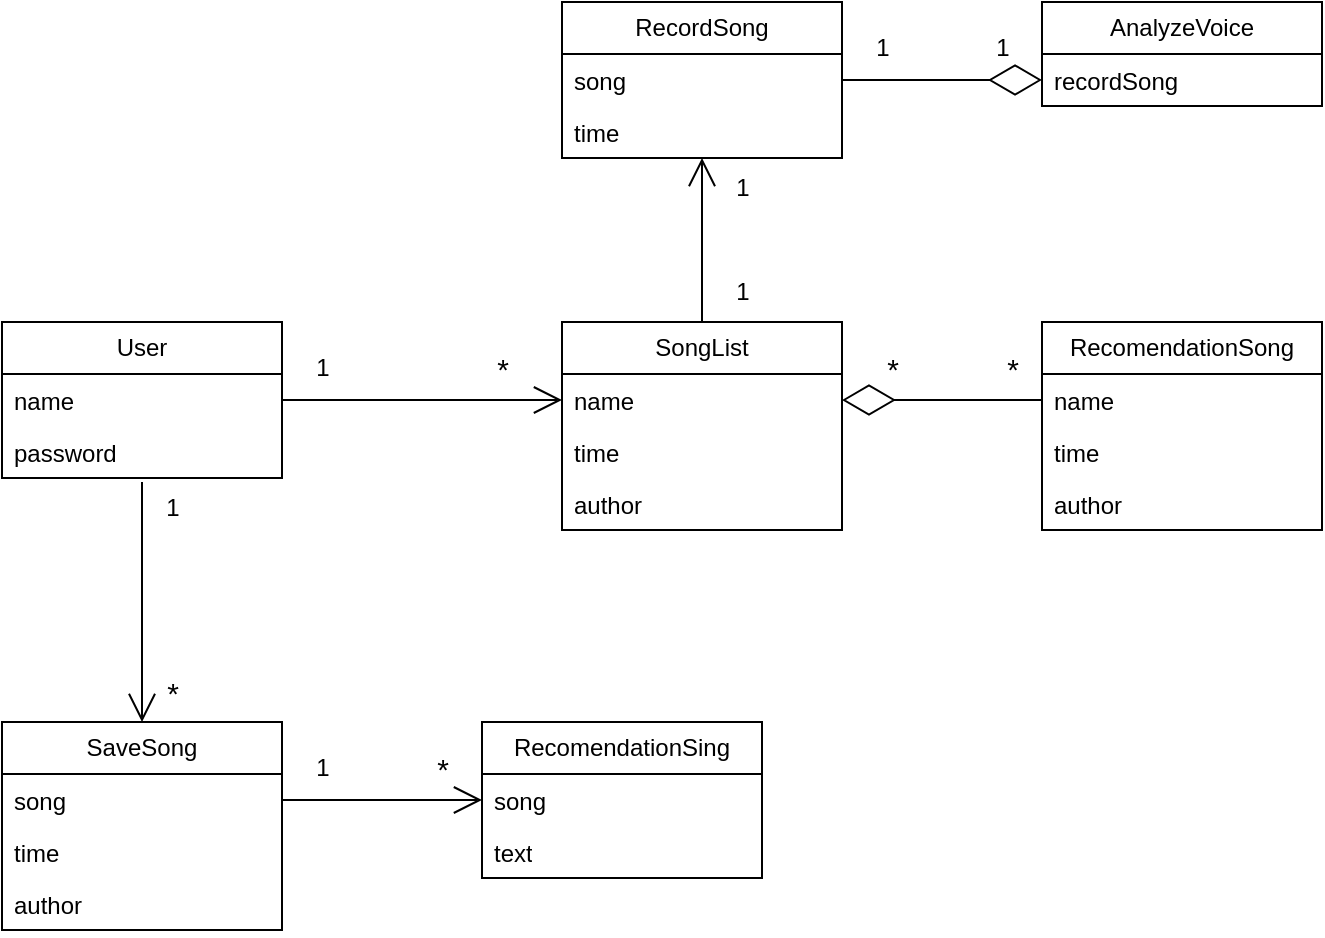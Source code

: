 <mxfile version="22.0.8" type="device">
  <diagram id="C5RBs43oDa-KdzZeNtuy" name="Page-1">
    <mxGraphModel dx="1195" dy="637" grid="1" gridSize="10" guides="1" tooltips="1" connect="1" arrows="1" fold="1" page="1" pageScale="1" pageWidth="827" pageHeight="1169" math="0" shadow="0">
      <root>
        <mxCell id="WIyWlLk6GJQsqaUBKTNV-0" />
        <mxCell id="WIyWlLk6GJQsqaUBKTNV-1" parent="WIyWlLk6GJQsqaUBKTNV-0" />
        <mxCell id="kTgmrr3Q-D8euTreQLD7-2" value="User" style="swimlane;fontStyle=0;childLayout=stackLayout;horizontal=1;startSize=26;fillColor=none;horizontalStack=0;resizeParent=1;resizeParentMax=0;resizeLast=0;collapsible=1;marginBottom=0;whiteSpace=wrap;html=1;" vertex="1" parent="WIyWlLk6GJQsqaUBKTNV-1">
          <mxGeometry x="120" y="200" width="140" height="78" as="geometry" />
        </mxCell>
        <mxCell id="kTgmrr3Q-D8euTreQLD7-3" value="name" style="text;strokeColor=none;fillColor=none;align=left;verticalAlign=top;spacingLeft=4;spacingRight=4;overflow=hidden;rotatable=0;points=[[0,0.5],[1,0.5]];portConstraint=eastwest;whiteSpace=wrap;html=1;" vertex="1" parent="kTgmrr3Q-D8euTreQLD7-2">
          <mxGeometry y="26" width="140" height="26" as="geometry" />
        </mxCell>
        <mxCell id="kTgmrr3Q-D8euTreQLD7-4" value="password" style="text;strokeColor=none;fillColor=none;align=left;verticalAlign=top;spacingLeft=4;spacingRight=4;overflow=hidden;rotatable=0;points=[[0,0.5],[1,0.5]];portConstraint=eastwest;whiteSpace=wrap;html=1;" vertex="1" parent="kTgmrr3Q-D8euTreQLD7-2">
          <mxGeometry y="52" width="140" height="26" as="geometry" />
        </mxCell>
        <mxCell id="kTgmrr3Q-D8euTreQLD7-6" value="SongList" style="swimlane;fontStyle=0;childLayout=stackLayout;horizontal=1;startSize=26;fillColor=none;horizontalStack=0;resizeParent=1;resizeParentMax=0;resizeLast=0;collapsible=1;marginBottom=0;whiteSpace=wrap;html=1;" vertex="1" parent="WIyWlLk6GJQsqaUBKTNV-1">
          <mxGeometry x="400" y="200" width="140" height="104" as="geometry" />
        </mxCell>
        <mxCell id="kTgmrr3Q-D8euTreQLD7-7" value="name" style="text;strokeColor=none;fillColor=none;align=left;verticalAlign=top;spacingLeft=4;spacingRight=4;overflow=hidden;rotatable=0;points=[[0,0.5],[1,0.5]];portConstraint=eastwest;whiteSpace=wrap;html=1;" vertex="1" parent="kTgmrr3Q-D8euTreQLD7-6">
          <mxGeometry y="26" width="140" height="26" as="geometry" />
        </mxCell>
        <mxCell id="kTgmrr3Q-D8euTreQLD7-8" value="time" style="text;strokeColor=none;fillColor=none;align=left;verticalAlign=top;spacingLeft=4;spacingRight=4;overflow=hidden;rotatable=0;points=[[0,0.5],[1,0.5]];portConstraint=eastwest;whiteSpace=wrap;html=1;" vertex="1" parent="kTgmrr3Q-D8euTreQLD7-6">
          <mxGeometry y="52" width="140" height="26" as="geometry" />
        </mxCell>
        <mxCell id="kTgmrr3Q-D8euTreQLD7-9" value="author" style="text;strokeColor=none;fillColor=none;align=left;verticalAlign=top;spacingLeft=4;spacingRight=4;overflow=hidden;rotatable=0;points=[[0,0.5],[1,0.5]];portConstraint=eastwest;whiteSpace=wrap;html=1;" vertex="1" parent="kTgmrr3Q-D8euTreQLD7-6">
          <mxGeometry y="78" width="140" height="26" as="geometry" />
        </mxCell>
        <mxCell id="kTgmrr3Q-D8euTreQLD7-14" value="" style="endArrow=open;endFill=1;endSize=12;html=1;rounded=0;exitX=1;exitY=0.5;exitDx=0;exitDy=0;entryX=0;entryY=0.5;entryDx=0;entryDy=0;" edge="1" parent="WIyWlLk6GJQsqaUBKTNV-1" source="kTgmrr3Q-D8euTreQLD7-3" target="kTgmrr3Q-D8euTreQLD7-7">
          <mxGeometry width="160" relative="1" as="geometry">
            <mxPoint x="320" y="370" as="sourcePoint" />
            <mxPoint x="480" y="370" as="targetPoint" />
          </mxGeometry>
        </mxCell>
        <mxCell id="kTgmrr3Q-D8euTreQLD7-15" value="1" style="text;html=1;align=center;verticalAlign=middle;resizable=0;points=[];autosize=1;strokeColor=none;fillColor=none;" vertex="1" parent="WIyWlLk6GJQsqaUBKTNV-1">
          <mxGeometry x="265" y="208" width="30" height="30" as="geometry" />
        </mxCell>
        <mxCell id="kTgmrr3Q-D8euTreQLD7-16" value="&lt;font style=&quot;font-size: 15px;&quot;&gt;*&lt;/font&gt;" style="text;html=1;align=center;verticalAlign=middle;resizable=0;points=[];autosize=1;strokeColor=none;fillColor=none;" vertex="1" parent="WIyWlLk6GJQsqaUBKTNV-1">
          <mxGeometry x="355" y="208" width="30" height="30" as="geometry" />
        </mxCell>
        <mxCell id="kTgmrr3Q-D8euTreQLD7-17" value="SaveSong" style="swimlane;fontStyle=0;childLayout=stackLayout;horizontal=1;startSize=26;fillColor=none;horizontalStack=0;resizeParent=1;resizeParentMax=0;resizeLast=0;collapsible=1;marginBottom=0;whiteSpace=wrap;html=1;" vertex="1" parent="WIyWlLk6GJQsqaUBKTNV-1">
          <mxGeometry x="120" y="400" width="140" height="104" as="geometry" />
        </mxCell>
        <mxCell id="kTgmrr3Q-D8euTreQLD7-18" value="song" style="text;strokeColor=none;fillColor=none;align=left;verticalAlign=top;spacingLeft=4;spacingRight=4;overflow=hidden;rotatable=0;points=[[0,0.5],[1,0.5]];portConstraint=eastwest;whiteSpace=wrap;html=1;" vertex="1" parent="kTgmrr3Q-D8euTreQLD7-17">
          <mxGeometry y="26" width="140" height="26" as="geometry" />
        </mxCell>
        <mxCell id="kTgmrr3Q-D8euTreQLD7-19" value="time" style="text;strokeColor=none;fillColor=none;align=left;verticalAlign=top;spacingLeft=4;spacingRight=4;overflow=hidden;rotatable=0;points=[[0,0.5],[1,0.5]];portConstraint=eastwest;whiteSpace=wrap;html=1;" vertex="1" parent="kTgmrr3Q-D8euTreQLD7-17">
          <mxGeometry y="52" width="140" height="26" as="geometry" />
        </mxCell>
        <mxCell id="kTgmrr3Q-D8euTreQLD7-20" value="author" style="text;strokeColor=none;fillColor=none;align=left;verticalAlign=top;spacingLeft=4;spacingRight=4;overflow=hidden;rotatable=0;points=[[0,0.5],[1,0.5]];portConstraint=eastwest;whiteSpace=wrap;html=1;" vertex="1" parent="kTgmrr3Q-D8euTreQLD7-17">
          <mxGeometry y="78" width="140" height="26" as="geometry" />
        </mxCell>
        <mxCell id="kTgmrr3Q-D8euTreQLD7-21" value="" style="endArrow=open;endFill=1;endSize=12;html=1;rounded=0;entryX=0.5;entryY=0;entryDx=0;entryDy=0;" edge="1" parent="WIyWlLk6GJQsqaUBKTNV-1" target="kTgmrr3Q-D8euTreQLD7-17">
          <mxGeometry width="160" relative="1" as="geometry">
            <mxPoint x="190" y="280" as="sourcePoint" />
            <mxPoint x="480" y="370" as="targetPoint" />
          </mxGeometry>
        </mxCell>
        <mxCell id="kTgmrr3Q-D8euTreQLD7-22" value="1" style="text;html=1;align=center;verticalAlign=middle;resizable=0;points=[];autosize=1;strokeColor=none;fillColor=none;" vertex="1" parent="WIyWlLk6GJQsqaUBKTNV-1">
          <mxGeometry x="190" y="278" width="30" height="30" as="geometry" />
        </mxCell>
        <mxCell id="kTgmrr3Q-D8euTreQLD7-23" value="&lt;font style=&quot;font-size: 15px;&quot;&gt;*&lt;/font&gt;" style="text;html=1;align=center;verticalAlign=middle;resizable=0;points=[];autosize=1;strokeColor=none;fillColor=none;" vertex="1" parent="WIyWlLk6GJQsqaUBKTNV-1">
          <mxGeometry x="190" y="370" width="30" height="30" as="geometry" />
        </mxCell>
        <mxCell id="kTgmrr3Q-D8euTreQLD7-28" value="RecomendationSing" style="swimlane;fontStyle=0;childLayout=stackLayout;horizontal=1;startSize=26;fillColor=none;horizontalStack=0;resizeParent=1;resizeParentMax=0;resizeLast=0;collapsible=1;marginBottom=0;whiteSpace=wrap;html=1;" vertex="1" parent="WIyWlLk6GJQsqaUBKTNV-1">
          <mxGeometry x="360" y="400" width="140" height="78" as="geometry" />
        </mxCell>
        <mxCell id="kTgmrr3Q-D8euTreQLD7-29" value="song" style="text;strokeColor=none;fillColor=none;align=left;verticalAlign=top;spacingLeft=4;spacingRight=4;overflow=hidden;rotatable=0;points=[[0,0.5],[1,0.5]];portConstraint=eastwest;whiteSpace=wrap;html=1;" vertex="1" parent="kTgmrr3Q-D8euTreQLD7-28">
          <mxGeometry y="26" width="140" height="26" as="geometry" />
        </mxCell>
        <mxCell id="kTgmrr3Q-D8euTreQLD7-30" value="text" style="text;strokeColor=none;fillColor=none;align=left;verticalAlign=top;spacingLeft=4;spacingRight=4;overflow=hidden;rotatable=0;points=[[0,0.5],[1,0.5]];portConstraint=eastwest;whiteSpace=wrap;html=1;" vertex="1" parent="kTgmrr3Q-D8euTreQLD7-28">
          <mxGeometry y="52" width="140" height="26" as="geometry" />
        </mxCell>
        <mxCell id="kTgmrr3Q-D8euTreQLD7-33" value="" style="endArrow=open;endFill=1;endSize=12;html=1;rounded=0;exitX=1;exitY=0.5;exitDx=0;exitDy=0;entryX=0;entryY=0.5;entryDx=0;entryDy=0;" edge="1" parent="WIyWlLk6GJQsqaUBKTNV-1" source="kTgmrr3Q-D8euTreQLD7-18" target="kTgmrr3Q-D8euTreQLD7-29">
          <mxGeometry width="160" relative="1" as="geometry">
            <mxPoint x="320" y="370" as="sourcePoint" />
            <mxPoint x="480" y="370" as="targetPoint" />
          </mxGeometry>
        </mxCell>
        <mxCell id="kTgmrr3Q-D8euTreQLD7-34" value="1" style="text;html=1;align=center;verticalAlign=middle;resizable=0;points=[];autosize=1;strokeColor=none;fillColor=none;" vertex="1" parent="WIyWlLk6GJQsqaUBKTNV-1">
          <mxGeometry x="265" y="408" width="30" height="30" as="geometry" />
        </mxCell>
        <mxCell id="kTgmrr3Q-D8euTreQLD7-35" value="&lt;font style=&quot;font-size: 15px;&quot;&gt;*&lt;/font&gt;" style="text;html=1;align=center;verticalAlign=middle;resizable=0;points=[];autosize=1;strokeColor=none;fillColor=none;" vertex="1" parent="WIyWlLk6GJQsqaUBKTNV-1">
          <mxGeometry x="325" y="408" width="30" height="30" as="geometry" />
        </mxCell>
        <mxCell id="kTgmrr3Q-D8euTreQLD7-36" value="RecordSong" style="swimlane;fontStyle=0;childLayout=stackLayout;horizontal=1;startSize=26;fillColor=none;horizontalStack=0;resizeParent=1;resizeParentMax=0;resizeLast=0;collapsible=1;marginBottom=0;whiteSpace=wrap;html=1;" vertex="1" parent="WIyWlLk6GJQsqaUBKTNV-1">
          <mxGeometry x="400" y="40" width="140" height="78" as="geometry" />
        </mxCell>
        <mxCell id="kTgmrr3Q-D8euTreQLD7-37" value="song" style="text;strokeColor=none;fillColor=none;align=left;verticalAlign=top;spacingLeft=4;spacingRight=4;overflow=hidden;rotatable=0;points=[[0,0.5],[1,0.5]];portConstraint=eastwest;whiteSpace=wrap;html=1;" vertex="1" parent="kTgmrr3Q-D8euTreQLD7-36">
          <mxGeometry y="26" width="140" height="26" as="geometry" />
        </mxCell>
        <mxCell id="kTgmrr3Q-D8euTreQLD7-38" value="time" style="text;strokeColor=none;fillColor=none;align=left;verticalAlign=top;spacingLeft=4;spacingRight=4;overflow=hidden;rotatable=0;points=[[0,0.5],[1,0.5]];portConstraint=eastwest;whiteSpace=wrap;html=1;" vertex="1" parent="kTgmrr3Q-D8euTreQLD7-36">
          <mxGeometry y="52" width="140" height="26" as="geometry" />
        </mxCell>
        <mxCell id="kTgmrr3Q-D8euTreQLD7-40" value="" style="endArrow=open;endFill=1;endSize=12;html=1;rounded=0;entryX=0.5;entryY=1;entryDx=0;entryDy=0;" edge="1" parent="WIyWlLk6GJQsqaUBKTNV-1" target="kTgmrr3Q-D8euTreQLD7-36">
          <mxGeometry width="160" relative="1" as="geometry">
            <mxPoint x="470" y="200" as="sourcePoint" />
            <mxPoint x="480" y="200" as="targetPoint" />
          </mxGeometry>
        </mxCell>
        <mxCell id="kTgmrr3Q-D8euTreQLD7-41" value="1" style="text;html=1;align=center;verticalAlign=middle;resizable=0;points=[];autosize=1;strokeColor=none;fillColor=none;" vertex="1" parent="WIyWlLk6GJQsqaUBKTNV-1">
          <mxGeometry x="475" y="170" width="30" height="30" as="geometry" />
        </mxCell>
        <mxCell id="kTgmrr3Q-D8euTreQLD7-42" value="1" style="text;html=1;align=center;verticalAlign=middle;resizable=0;points=[];autosize=1;strokeColor=none;fillColor=none;" vertex="1" parent="WIyWlLk6GJQsqaUBKTNV-1">
          <mxGeometry x="475" y="118" width="30" height="30" as="geometry" />
        </mxCell>
        <mxCell id="kTgmrr3Q-D8euTreQLD7-43" value="AnalyzeVoice" style="swimlane;fontStyle=0;childLayout=stackLayout;horizontal=1;startSize=26;fillColor=none;horizontalStack=0;resizeParent=1;resizeParentMax=0;resizeLast=0;collapsible=1;marginBottom=0;whiteSpace=wrap;html=1;" vertex="1" parent="WIyWlLk6GJQsqaUBKTNV-1">
          <mxGeometry x="640" y="40" width="140" height="52" as="geometry" />
        </mxCell>
        <mxCell id="kTgmrr3Q-D8euTreQLD7-44" value="recordSong" style="text;strokeColor=none;fillColor=none;align=left;verticalAlign=top;spacingLeft=4;spacingRight=4;overflow=hidden;rotatable=0;points=[[0,0.5],[1,0.5]];portConstraint=eastwest;whiteSpace=wrap;html=1;" vertex="1" parent="kTgmrr3Q-D8euTreQLD7-43">
          <mxGeometry y="26" width="140" height="26" as="geometry" />
        </mxCell>
        <mxCell id="kTgmrr3Q-D8euTreQLD7-48" value="1" style="text;html=1;align=center;verticalAlign=middle;resizable=0;points=[];autosize=1;strokeColor=none;fillColor=none;" vertex="1" parent="WIyWlLk6GJQsqaUBKTNV-1">
          <mxGeometry x="545" y="48" width="30" height="30" as="geometry" />
        </mxCell>
        <mxCell id="kTgmrr3Q-D8euTreQLD7-49" value="1" style="text;html=1;align=center;verticalAlign=middle;resizable=0;points=[];autosize=1;strokeColor=none;fillColor=none;" vertex="1" parent="WIyWlLk6GJQsqaUBKTNV-1">
          <mxGeometry x="605" y="48" width="30" height="30" as="geometry" />
        </mxCell>
        <mxCell id="kTgmrr3Q-D8euTreQLD7-50" value="" style="endArrow=diamondThin;endFill=0;endSize=24;html=1;rounded=0;exitX=1;exitY=0.5;exitDx=0;exitDy=0;entryX=0;entryY=0.5;entryDx=0;entryDy=0;" edge="1" parent="WIyWlLk6GJQsqaUBKTNV-1" source="kTgmrr3Q-D8euTreQLD7-37" target="kTgmrr3Q-D8euTreQLD7-44">
          <mxGeometry width="160" relative="1" as="geometry">
            <mxPoint x="320" y="280" as="sourcePoint" />
            <mxPoint x="480" y="280" as="targetPoint" />
          </mxGeometry>
        </mxCell>
        <mxCell id="kTgmrr3Q-D8euTreQLD7-51" value="RecomendationSong" style="swimlane;fontStyle=0;childLayout=stackLayout;horizontal=1;startSize=26;fillColor=none;horizontalStack=0;resizeParent=1;resizeParentMax=0;resizeLast=0;collapsible=1;marginBottom=0;whiteSpace=wrap;html=1;" vertex="1" parent="WIyWlLk6GJQsqaUBKTNV-1">
          <mxGeometry x="640" y="200" width="140" height="104" as="geometry" />
        </mxCell>
        <mxCell id="kTgmrr3Q-D8euTreQLD7-52" value="name" style="text;strokeColor=none;fillColor=none;align=left;verticalAlign=top;spacingLeft=4;spacingRight=4;overflow=hidden;rotatable=0;points=[[0,0.5],[1,0.5]];portConstraint=eastwest;whiteSpace=wrap;html=1;" vertex="1" parent="kTgmrr3Q-D8euTreQLD7-51">
          <mxGeometry y="26" width="140" height="26" as="geometry" />
        </mxCell>
        <mxCell id="kTgmrr3Q-D8euTreQLD7-53" value="time" style="text;strokeColor=none;fillColor=none;align=left;verticalAlign=top;spacingLeft=4;spacingRight=4;overflow=hidden;rotatable=0;points=[[0,0.5],[1,0.5]];portConstraint=eastwest;whiteSpace=wrap;html=1;" vertex="1" parent="kTgmrr3Q-D8euTreQLD7-51">
          <mxGeometry y="52" width="140" height="26" as="geometry" />
        </mxCell>
        <mxCell id="kTgmrr3Q-D8euTreQLD7-54" value="author" style="text;strokeColor=none;fillColor=none;align=left;verticalAlign=top;spacingLeft=4;spacingRight=4;overflow=hidden;rotatable=0;points=[[0,0.5],[1,0.5]];portConstraint=eastwest;whiteSpace=wrap;html=1;" vertex="1" parent="kTgmrr3Q-D8euTreQLD7-51">
          <mxGeometry y="78" width="140" height="26" as="geometry" />
        </mxCell>
        <mxCell id="kTgmrr3Q-D8euTreQLD7-57" value="" style="endArrow=diamondThin;endFill=0;endSize=24;html=1;rounded=0;exitX=0;exitY=0.5;exitDx=0;exitDy=0;entryX=1;entryY=0.5;entryDx=0;entryDy=0;" edge="1" parent="WIyWlLk6GJQsqaUBKTNV-1" source="kTgmrr3Q-D8euTreQLD7-52" target="kTgmrr3Q-D8euTreQLD7-7">
          <mxGeometry width="160" relative="1" as="geometry">
            <mxPoint x="320" y="280" as="sourcePoint" />
            <mxPoint x="480" y="280" as="targetPoint" />
          </mxGeometry>
        </mxCell>
        <mxCell id="kTgmrr3Q-D8euTreQLD7-58" value="&lt;font style=&quot;font-size: 15px;&quot;&gt;*&lt;/font&gt;" style="text;html=1;align=center;verticalAlign=middle;resizable=0;points=[];autosize=1;strokeColor=none;fillColor=none;" vertex="1" parent="WIyWlLk6GJQsqaUBKTNV-1">
          <mxGeometry x="610" y="208" width="30" height="30" as="geometry" />
        </mxCell>
        <mxCell id="kTgmrr3Q-D8euTreQLD7-59" value="&lt;font style=&quot;font-size: 15px;&quot;&gt;*&lt;/font&gt;" style="text;html=1;align=center;verticalAlign=middle;resizable=0;points=[];autosize=1;strokeColor=none;fillColor=none;" vertex="1" parent="WIyWlLk6GJQsqaUBKTNV-1">
          <mxGeometry x="550" y="208" width="30" height="30" as="geometry" />
        </mxCell>
      </root>
    </mxGraphModel>
  </diagram>
</mxfile>
